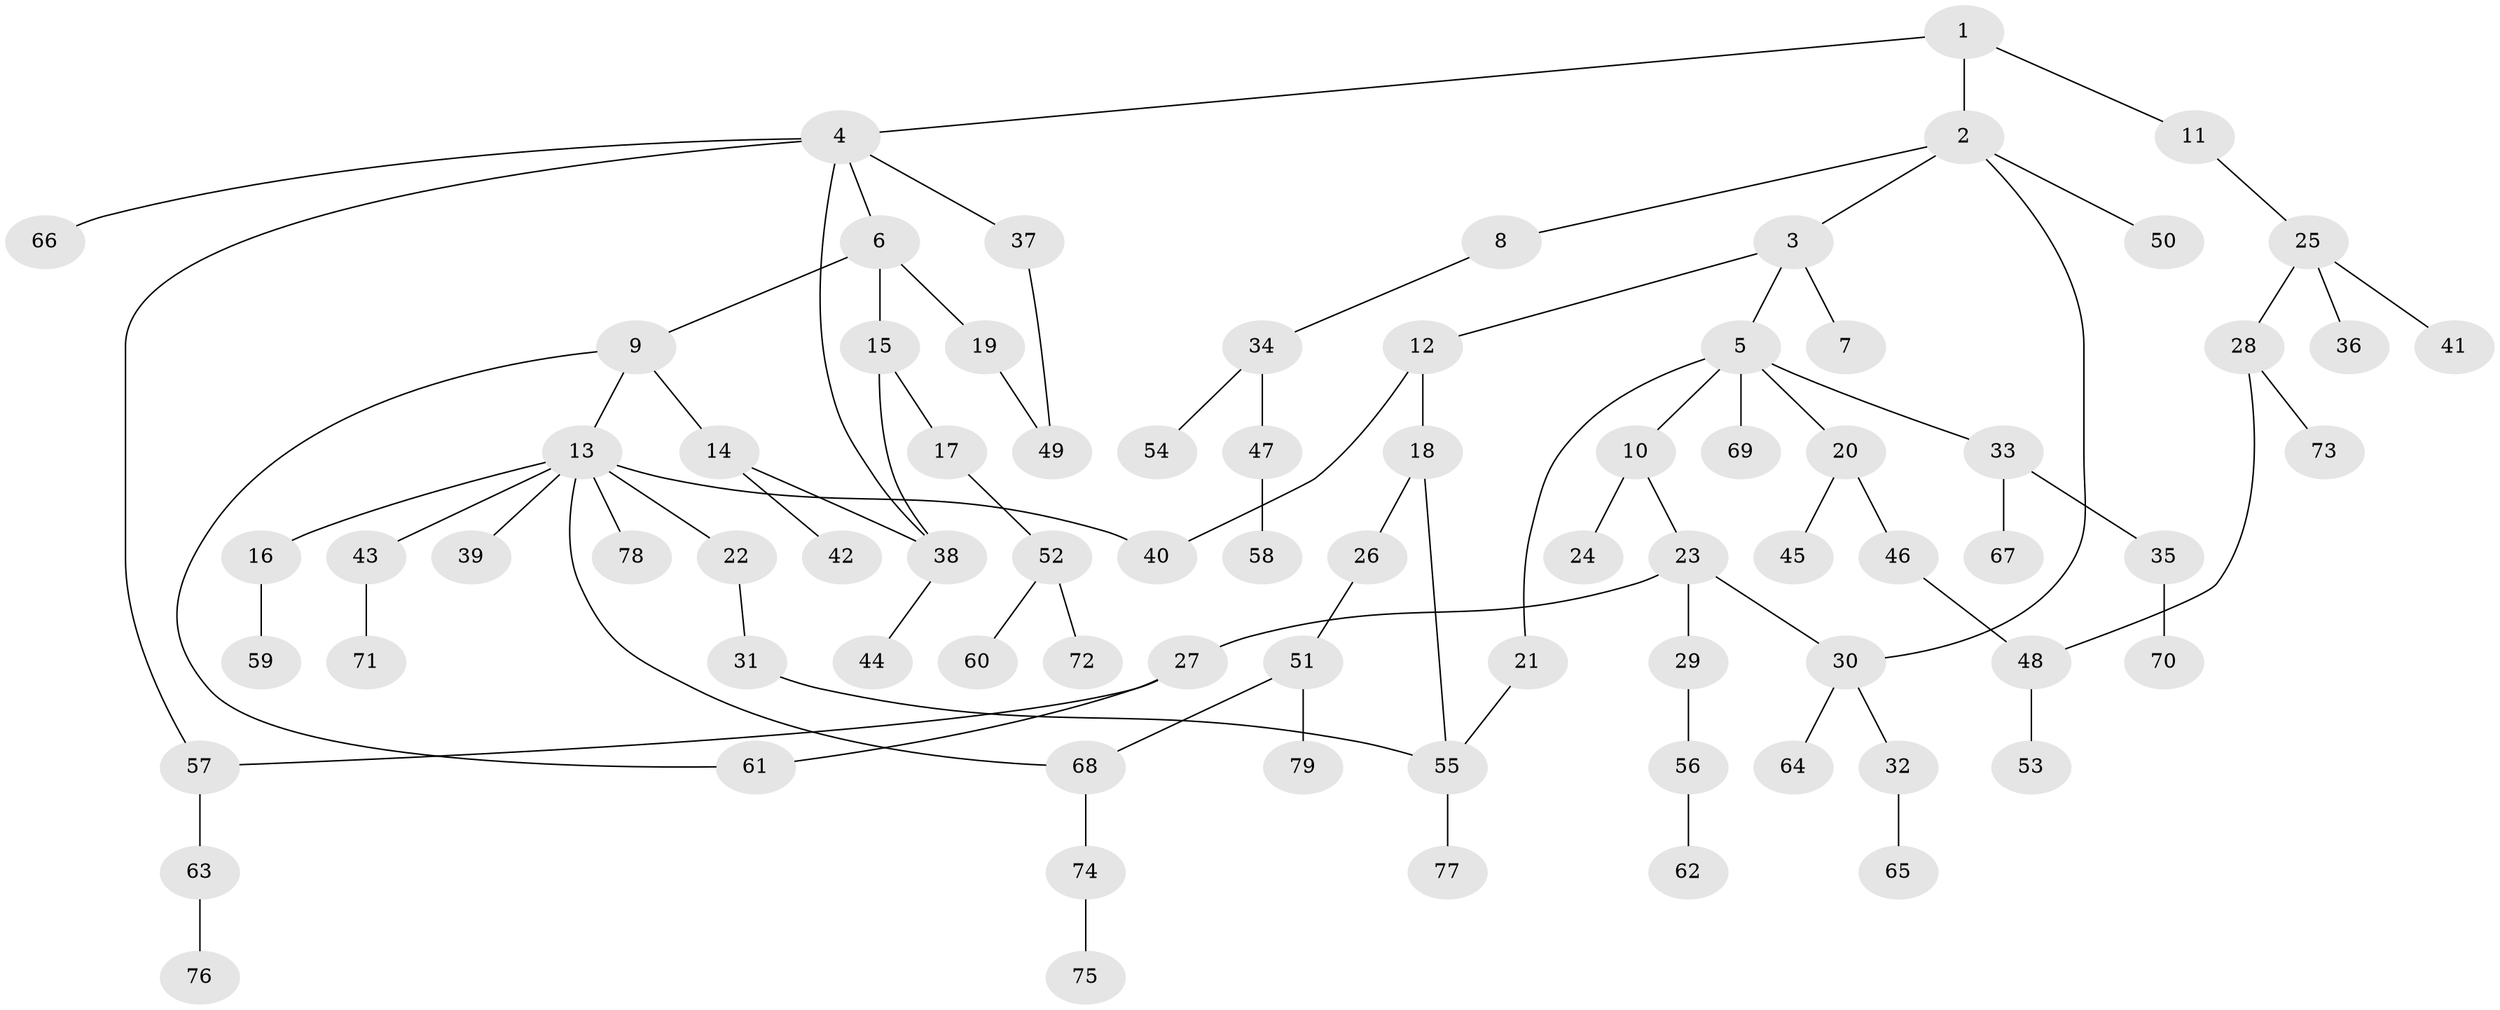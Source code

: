 // Generated by graph-tools (version 1.1) at 2025/01/03/09/25 03:01:00]
// undirected, 79 vertices, 89 edges
graph export_dot {
graph [start="1"]
  node [color=gray90,style=filled];
  1;
  2;
  3;
  4;
  5;
  6;
  7;
  8;
  9;
  10;
  11;
  12;
  13;
  14;
  15;
  16;
  17;
  18;
  19;
  20;
  21;
  22;
  23;
  24;
  25;
  26;
  27;
  28;
  29;
  30;
  31;
  32;
  33;
  34;
  35;
  36;
  37;
  38;
  39;
  40;
  41;
  42;
  43;
  44;
  45;
  46;
  47;
  48;
  49;
  50;
  51;
  52;
  53;
  54;
  55;
  56;
  57;
  58;
  59;
  60;
  61;
  62;
  63;
  64;
  65;
  66;
  67;
  68;
  69;
  70;
  71;
  72;
  73;
  74;
  75;
  76;
  77;
  78;
  79;
  1 -- 2;
  1 -- 4;
  1 -- 11;
  2 -- 3;
  2 -- 8;
  2 -- 50;
  2 -- 30;
  3 -- 5;
  3 -- 7;
  3 -- 12;
  4 -- 6;
  4 -- 37;
  4 -- 66;
  4 -- 38;
  4 -- 57;
  5 -- 10;
  5 -- 20;
  5 -- 21;
  5 -- 33;
  5 -- 69;
  6 -- 9;
  6 -- 15;
  6 -- 19;
  8 -- 34;
  9 -- 13;
  9 -- 14;
  9 -- 61;
  10 -- 23;
  10 -- 24;
  11 -- 25;
  12 -- 18;
  12 -- 40;
  13 -- 16;
  13 -- 22;
  13 -- 39;
  13 -- 40;
  13 -- 43;
  13 -- 78;
  13 -- 68;
  14 -- 42;
  14 -- 38;
  15 -- 17;
  15 -- 38;
  16 -- 59;
  17 -- 52;
  18 -- 26;
  18 -- 55;
  19 -- 49;
  20 -- 45;
  20 -- 46;
  21 -- 55;
  22 -- 31;
  23 -- 27;
  23 -- 29;
  23 -- 30;
  25 -- 28;
  25 -- 36;
  25 -- 41;
  26 -- 51;
  27 -- 57;
  27 -- 61;
  28 -- 73;
  28 -- 48;
  29 -- 56;
  30 -- 32;
  30 -- 64;
  31 -- 55;
  32 -- 65;
  33 -- 35;
  33 -- 67;
  34 -- 47;
  34 -- 54;
  35 -- 70;
  37 -- 49;
  38 -- 44;
  43 -- 71;
  46 -- 48;
  47 -- 58;
  48 -- 53;
  51 -- 68;
  51 -- 79;
  52 -- 60;
  52 -- 72;
  55 -- 77;
  56 -- 62;
  57 -- 63;
  63 -- 76;
  68 -- 74;
  74 -- 75;
}
